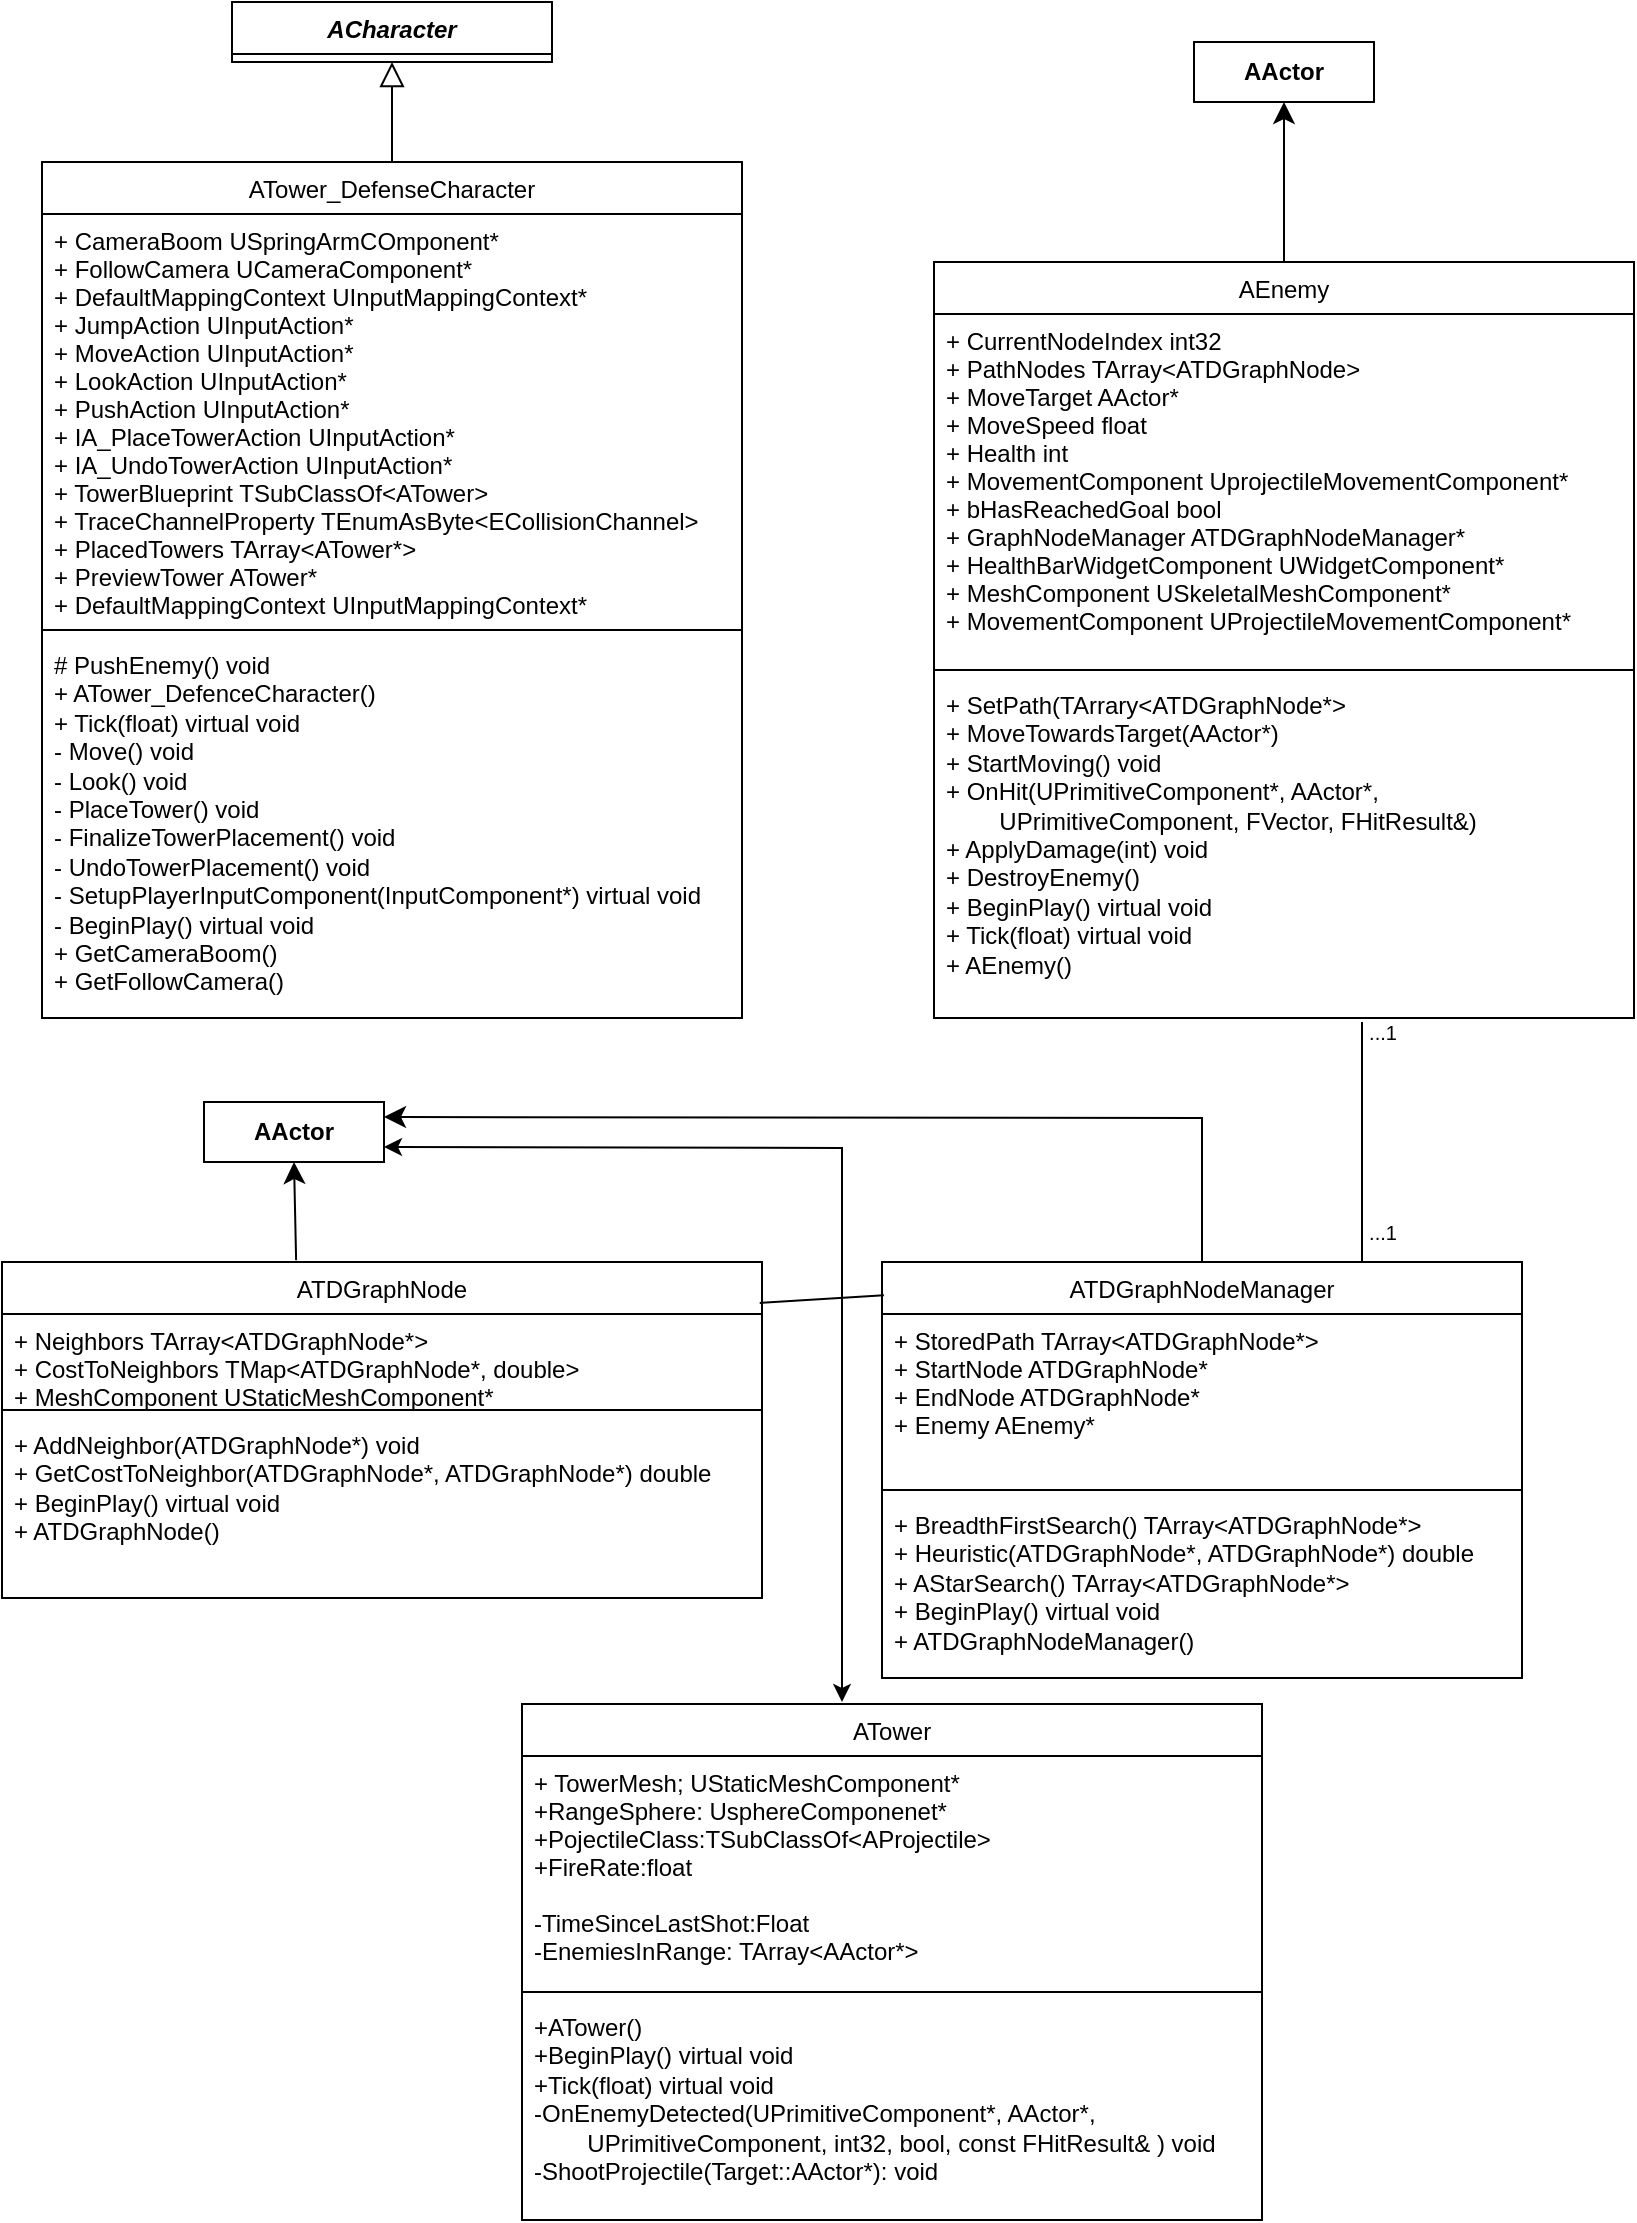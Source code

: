<mxfile version="25.0.0">
  <diagram id="C5RBs43oDa-KdzZeNtuy" name="Page-1">
    <mxGraphModel dx="1436" dy="952" grid="1" gridSize="10" guides="1" tooltips="1" connect="1" arrows="1" fold="1" page="1" pageScale="1" pageWidth="827" pageHeight="1169" math="0" shadow="0">
      <root>
        <mxCell id="WIyWlLk6GJQsqaUBKTNV-0" />
        <mxCell id="WIyWlLk6GJQsqaUBKTNV-1" parent="WIyWlLk6GJQsqaUBKTNV-0" />
        <mxCell id="zkfFHV4jXpPFQw0GAbJ--0" value="ACharacter" style="swimlane;fontStyle=3;align=center;verticalAlign=top;childLayout=stackLayout;horizontal=1;startSize=26;horizontalStack=0;resizeParent=1;resizeLast=0;collapsible=1;marginBottom=0;rounded=0;shadow=0;strokeWidth=1;" parent="WIyWlLk6GJQsqaUBKTNV-1" vertex="1">
          <mxGeometry x="115" y="40" width="160" height="30" as="geometry">
            <mxRectangle x="230" y="140" width="160" height="26" as="alternateBounds" />
          </mxGeometry>
        </mxCell>
        <mxCell id="zkfFHV4jXpPFQw0GAbJ--13" value="ATower_DefenseCharacter" style="swimlane;fontStyle=0;align=center;verticalAlign=top;childLayout=stackLayout;horizontal=1;startSize=26;horizontalStack=0;resizeParent=1;resizeLast=0;collapsible=1;marginBottom=0;rounded=0;shadow=0;strokeWidth=1;" parent="WIyWlLk6GJQsqaUBKTNV-1" vertex="1">
          <mxGeometry x="20" y="120" width="350" height="428" as="geometry">
            <mxRectangle x="340" y="380" width="170" height="26" as="alternateBounds" />
          </mxGeometry>
        </mxCell>
        <mxCell id="zkfFHV4jXpPFQw0GAbJ--14" value="+ CameraBoom USpringArmCOmponent*&#xa;+ FollowCamera UCameraComponent*&#xa;+ DefaultMappingContext UInputMappingContext* &#xa;+ JumpAction UInputAction*&#xa;+ MoveAction UInputAction*&#xa;+ LookAction UInputAction*&#xa;+ PushAction UInputAction*&#xa;+ IA_PlaceTowerAction UInputAction*&#xa;+ IA_UndoTowerAction UInputAction*&#xa;+ TowerBlueprint TSubClassOf&lt;ATower&gt;&#xa;+ TraceChannelProperty TEnumAsByte&lt;ECollisionChannel&gt;&#xa;+ PlacedTowers TArray&lt;ATower*&gt;&#xa;+ PreviewTower ATower*&#xa;+ DefaultMappingContext UInputMappingContext*" style="text;align=left;verticalAlign=top;spacingLeft=4;spacingRight=4;overflow=hidden;rotatable=0;points=[[0,0.5],[1,0.5]];portConstraint=eastwest;" parent="zkfFHV4jXpPFQw0GAbJ--13" vertex="1">
          <mxGeometry y="26" width="350" height="204" as="geometry" />
        </mxCell>
        <mxCell id="zkfFHV4jXpPFQw0GAbJ--15" value="" style="line;html=1;strokeWidth=1;align=left;verticalAlign=middle;spacingTop=-1;spacingLeft=3;spacingRight=3;rotatable=0;labelPosition=right;points=[];portConstraint=eastwest;" parent="zkfFHV4jXpPFQw0GAbJ--13" vertex="1">
          <mxGeometry y="230" width="350" height="8" as="geometry" />
        </mxCell>
        <mxCell id="PW2wVgRJ4aBl7MUuCcuQ-5" value="# PushEnemy() void&lt;div&gt;+ ATower_DefenceCharacter()&lt;/div&gt;&lt;div&gt;+ Tick(float) virtual void&lt;/div&gt;&lt;div&gt;- Move() void&lt;/div&gt;&lt;div&gt;- Look() void&lt;/div&gt;&lt;div&gt;- PlaceTower() void&lt;/div&gt;&lt;div&gt;- FinalizeTowerPlacement() void&lt;/div&gt;&lt;div&gt;- UndoTowerPlacement() void&lt;/div&gt;&lt;div&gt;- SetupPlayerInputComponent(InputComponent*) virtual void&lt;/div&gt;&lt;div&gt;- BeginPlay() virtual void&lt;/div&gt;&lt;div&gt;+ GetCameraBoom()&lt;/div&gt;&lt;div&gt;+ GetFollowCamera()&lt;/div&gt;" style="text;html=1;align=left;verticalAlign=top;resizable=0;points=[];autosize=1;strokeColor=none;fillColor=none;fontSize=12;spacingLeft=4;spacingRight=4;" parent="zkfFHV4jXpPFQw0GAbJ--13" vertex="1">
          <mxGeometry y="238" width="350" height="190" as="geometry" />
        </mxCell>
        <mxCell id="zkfFHV4jXpPFQw0GAbJ--16" value="" style="endArrow=block;endSize=10;endFill=0;shadow=0;strokeWidth=1;rounded=0;curved=0;edgeStyle=elbowEdgeStyle;elbow=vertical;" parent="WIyWlLk6GJQsqaUBKTNV-1" source="zkfFHV4jXpPFQw0GAbJ--13" target="zkfFHV4jXpPFQw0GAbJ--0" edge="1">
          <mxGeometry width="160" relative="1" as="geometry">
            <mxPoint x="105" y="283" as="sourcePoint" />
            <mxPoint x="205" y="181" as="targetPoint" />
          </mxGeometry>
        </mxCell>
        <mxCell id="PW2wVgRJ4aBl7MUuCcuQ-12" style="edgeStyle=none;curved=1;rounded=0;orthogonalLoop=1;jettySize=auto;html=1;exitX=0.5;exitY=0;exitDx=0;exitDy=0;entryX=0.5;entryY=1;entryDx=0;entryDy=0;fontSize=12;startSize=8;endSize=8;" parent="WIyWlLk6GJQsqaUBKTNV-1" source="PW2wVgRJ4aBl7MUuCcuQ-7" target="PW2wVgRJ4aBl7MUuCcuQ-11" edge="1">
          <mxGeometry relative="1" as="geometry" />
        </mxCell>
        <mxCell id="PW2wVgRJ4aBl7MUuCcuQ-7" value="AEnemy" style="swimlane;fontStyle=0;align=center;verticalAlign=top;childLayout=stackLayout;horizontal=1;startSize=26;horizontalStack=0;resizeParent=1;resizeLast=0;collapsible=1;marginBottom=0;rounded=0;shadow=0;strokeWidth=1;" parent="WIyWlLk6GJQsqaUBKTNV-1" vertex="1">
          <mxGeometry x="466" y="170" width="350" height="378" as="geometry">
            <mxRectangle x="340" y="380" width="170" height="26" as="alternateBounds" />
          </mxGeometry>
        </mxCell>
        <mxCell id="PW2wVgRJ4aBl7MUuCcuQ-8" value="+ CurrentNodeIndex int32&#xa;+ PathNodes TArray&lt;ATDGraphNode&gt;&#xa;+ MoveTarget AActor*&#xa;+ MoveSpeed float&#xa;+ Health int&#xa;+ MovementComponent UprojectileMovementComponent*&#xa;+ bHasReachedGoal bool&#xa;+ GraphNodeManager ATDGraphNodeManager* &#xa;+ HealthBarWidgetComponent UWidgetComponent*&#xa;+ MeshComponent USkeletalMeshComponent*&#xa;+ MovementComponent UProjectileMovementComponent*" style="text;align=left;verticalAlign=top;spacingLeft=4;spacingRight=4;overflow=hidden;rotatable=0;points=[[0,0.5],[1,0.5]];portConstraint=eastwest;" parent="PW2wVgRJ4aBl7MUuCcuQ-7" vertex="1">
          <mxGeometry y="26" width="350" height="174" as="geometry" />
        </mxCell>
        <mxCell id="PW2wVgRJ4aBl7MUuCcuQ-9" value="" style="line;html=1;strokeWidth=1;align=left;verticalAlign=middle;spacingTop=-1;spacingLeft=3;spacingRight=3;rotatable=0;labelPosition=right;points=[];portConstraint=eastwest;" parent="PW2wVgRJ4aBl7MUuCcuQ-7" vertex="1">
          <mxGeometry y="200" width="350" height="8" as="geometry" />
        </mxCell>
        <mxCell id="PW2wVgRJ4aBl7MUuCcuQ-10" value="&lt;div&gt;+ SetPath(TArrary&amp;lt;ATDGraphNode*&amp;gt;&lt;/div&gt;&lt;div&gt;+ MoveTowardsTarget(AActor*)&lt;/div&gt;&lt;div&gt;+ StartMoving() void&lt;/div&gt;&lt;div&gt;+ OnHit(UPrimitiveComponent*, AActor*,&amp;nbsp;&lt;/div&gt;&lt;div&gt;&lt;span style=&quot;white-space: pre;&quot;&gt;&#x9;&lt;/span&gt;UPrimitiveComponent, FVector, FHitResult&amp;amp;)&lt;/div&gt;&lt;div&gt;+ ApplyDamage(int) void&lt;/div&gt;&lt;div&gt;+ DestroyEnemy()&lt;/div&gt;&lt;div&gt;+ BeginPlay() virtual void&lt;/div&gt;&lt;div&gt;+ Tick(float) virtual void&lt;/div&gt;&lt;div&gt;+ AEnemy()&lt;/div&gt;" style="text;html=1;align=left;verticalAlign=top;resizable=0;points=[];autosize=1;strokeColor=none;fillColor=none;fontSize=12;spacingLeft=4;spacingRight=4;" parent="PW2wVgRJ4aBl7MUuCcuQ-7" vertex="1">
          <mxGeometry y="208" width="350" height="160" as="geometry" />
        </mxCell>
        <mxCell id="PW2wVgRJ4aBl7MUuCcuQ-11" value="&lt;b&gt;AActor&lt;/b&gt;" style="rounded=0;whiteSpace=wrap;html=1;" parent="WIyWlLk6GJQsqaUBKTNV-1" vertex="1">
          <mxGeometry x="596" y="60" width="90" height="30" as="geometry" />
        </mxCell>
        <mxCell id="XAJqpwyT4UoNk6qAI_cx-5" style="edgeStyle=none;curved=1;rounded=0;orthogonalLoop=1;jettySize=auto;html=1;exitX=0.387;exitY=-0.005;exitDx=0;exitDy=0;fontSize=12;startSize=8;endSize=8;exitPerimeter=0;" parent="WIyWlLk6GJQsqaUBKTNV-1" source="XAJqpwyT4UoNk6qAI_cx-0" edge="1">
          <mxGeometry relative="1" as="geometry">
            <mxPoint x="146" y="620" as="targetPoint" />
          </mxGeometry>
        </mxCell>
        <mxCell id="XAJqpwyT4UoNk6qAI_cx-0" value="ATDGraphNode" style="swimlane;fontStyle=0;align=center;verticalAlign=top;childLayout=stackLayout;horizontal=1;startSize=26;horizontalStack=0;resizeParent=1;resizeLast=0;collapsible=1;marginBottom=0;rounded=0;shadow=0;strokeWidth=1;" parent="WIyWlLk6GJQsqaUBKTNV-1" vertex="1">
          <mxGeometry y="670" width="380" height="168" as="geometry">
            <mxRectangle x="340" y="380" width="170" height="26" as="alternateBounds" />
          </mxGeometry>
        </mxCell>
        <mxCell id="XAJqpwyT4UoNk6qAI_cx-1" value="+ Neighbors TArray&lt;ATDGraphNode*&gt;&#xa;+ CostToNeighbors TMap&lt;ATDGraphNode*, double&gt;&#xa;+ MeshComponent UStaticMeshComponent*&#xa;&#xa;" style="text;align=left;verticalAlign=top;spacingLeft=4;spacingRight=4;overflow=hidden;rotatable=0;points=[[0,0.5],[1,0.5]];portConstraint=eastwest;" parent="XAJqpwyT4UoNk6qAI_cx-0" vertex="1">
          <mxGeometry y="26" width="380" height="44" as="geometry" />
        </mxCell>
        <mxCell id="XAJqpwyT4UoNk6qAI_cx-2" value="" style="line;html=1;strokeWidth=1;align=left;verticalAlign=middle;spacingTop=-1;spacingLeft=3;spacingRight=3;rotatable=0;labelPosition=right;points=[];portConstraint=eastwest;" parent="XAJqpwyT4UoNk6qAI_cx-0" vertex="1">
          <mxGeometry y="70" width="380" height="8" as="geometry" />
        </mxCell>
        <mxCell id="XAJqpwyT4UoNk6qAI_cx-3" value="+ AddNeighbor(ATDGraphNode*) void&lt;div&gt;+ GetCostToNeighbor(ATDGraphNode*, ATDGraphNode*) double&lt;br&gt;&lt;div&gt;+ BeginPlay() virtual void&lt;/div&gt;&lt;div&gt;+ ATDGraphNode()&amp;nbsp;&lt;/div&gt;&lt;div&gt;&lt;br&gt;&lt;/div&gt;&lt;/div&gt;" style="text;html=1;align=left;verticalAlign=top;resizable=0;points=[];autosize=1;strokeColor=none;fillColor=none;fontSize=12;spacingLeft=4;spacingRight=4;" parent="XAJqpwyT4UoNk6qAI_cx-0" vertex="1">
          <mxGeometry y="78" width="380" height="90" as="geometry" />
        </mxCell>
        <mxCell id="XAJqpwyT4UoNk6qAI_cx-4" value="&lt;b&gt;AActor&lt;/b&gt;" style="rounded=0;whiteSpace=wrap;html=1;" parent="WIyWlLk6GJQsqaUBKTNV-1" vertex="1">
          <mxGeometry x="101" y="590" width="90" height="30" as="geometry" />
        </mxCell>
        <mxCell id="XAJqpwyT4UoNk6qAI_cx-10" style="edgeStyle=none;curved=0;rounded=0;orthogonalLoop=1;jettySize=auto;html=1;exitX=0.5;exitY=0;exitDx=0;exitDy=0;entryX=1;entryY=0.5;entryDx=0;entryDy=0;fontSize=12;startSize=8;endSize=8;strokeColor=none;" parent="WIyWlLk6GJQsqaUBKTNV-1" source="XAJqpwyT4UoNk6qAI_cx-6" target="XAJqpwyT4UoNk6qAI_cx-4" edge="1">
          <mxGeometry relative="1" as="geometry">
            <Array as="points">
              <mxPoint x="520" y="800" />
              <mxPoint x="477" y="605" />
            </Array>
          </mxGeometry>
        </mxCell>
        <mxCell id="XAJqpwyT4UoNk6qAI_cx-11" style="edgeStyle=none;curved=0;rounded=0;orthogonalLoop=1;jettySize=auto;html=1;exitX=0.5;exitY=0;exitDx=0;exitDy=0;fontSize=12;startSize=8;endSize=8;entryX=1;entryY=0.25;entryDx=0;entryDy=0;" parent="WIyWlLk6GJQsqaUBKTNV-1" source="XAJqpwyT4UoNk6qAI_cx-6" target="XAJqpwyT4UoNk6qAI_cx-4" edge="1">
          <mxGeometry relative="1" as="geometry">
            <Array as="points">
              <mxPoint x="600" y="598" />
            </Array>
            <mxPoint x="200" y="600" as="targetPoint" />
          </mxGeometry>
        </mxCell>
        <mxCell id="XAJqpwyT4UoNk6qAI_cx-6" value="ATDGraphNodeManager" style="swimlane;fontStyle=0;align=center;verticalAlign=top;childLayout=stackLayout;horizontal=1;startSize=26;horizontalStack=0;resizeParent=1;resizeLast=0;collapsible=1;marginBottom=0;rounded=0;shadow=0;strokeWidth=1;" parent="WIyWlLk6GJQsqaUBKTNV-1" vertex="1">
          <mxGeometry x="440" y="670" width="320" height="208" as="geometry">
            <mxRectangle x="340" y="380" width="170" height="26" as="alternateBounds" />
          </mxGeometry>
        </mxCell>
        <mxCell id="XAJqpwyT4UoNk6qAI_cx-7" value="+ StoredPath TArray&lt;ATDGraphNode*&gt;&#xa;+ StartNode ATDGraphNode*&#xa;+ EndNode ATDGraphNode*&#xa;+ Enemy AEnemy*" style="text;align=left;verticalAlign=top;spacingLeft=4;spacingRight=4;overflow=hidden;rotatable=0;points=[[0,0.5],[1,0.5]];portConstraint=eastwest;" parent="XAJqpwyT4UoNk6qAI_cx-6" vertex="1">
          <mxGeometry y="26" width="320" height="84" as="geometry" />
        </mxCell>
        <mxCell id="XAJqpwyT4UoNk6qAI_cx-8" value="" style="line;html=1;strokeWidth=1;align=left;verticalAlign=middle;spacingTop=-1;spacingLeft=3;spacingRight=3;rotatable=0;labelPosition=right;points=[];portConstraint=eastwest;" parent="XAJqpwyT4UoNk6qAI_cx-6" vertex="1">
          <mxGeometry y="110" width="320" height="8" as="geometry" />
        </mxCell>
        <mxCell id="XAJqpwyT4UoNk6qAI_cx-9" value="+ BreadthFirstSearch() TArray&amp;lt;ATDGraphNode*&amp;gt;&lt;div&gt;+ Heuristic(ATDGraphNode*, ATDGraphNode*) double&lt;/div&gt;&lt;div&gt;+ AStarSearch() TArray&amp;lt;ATDGraphNode*&amp;gt;&lt;/div&gt;&lt;div&gt;+ BeginPlay() virtual void&lt;/div&gt;&lt;div&gt;+ ATDGraphNodeManager()&lt;/div&gt;" style="text;html=1;align=left;verticalAlign=top;resizable=0;points=[];autosize=1;strokeColor=none;fillColor=none;fontSize=12;spacingLeft=4;spacingRight=4;" parent="XAJqpwyT4UoNk6qAI_cx-6" vertex="1">
          <mxGeometry y="118" width="320" height="90" as="geometry" />
        </mxCell>
        <mxCell id="XAJqpwyT4UoNk6qAI_cx-12" value="" style="endArrow=none;html=1;rounded=0;fontSize=12;startSize=8;endSize=8;curved=1;entryX=0.003;entryY=0.08;entryDx=0;entryDy=0;entryPerimeter=0;exitX=0.997;exitY=0.122;exitDx=0;exitDy=0;exitPerimeter=0;" parent="WIyWlLk6GJQsqaUBKTNV-1" source="XAJqpwyT4UoNk6qAI_cx-0" target="XAJqpwyT4UoNk6qAI_cx-6" edge="1">
          <mxGeometry width="50" height="50" relative="1" as="geometry">
            <mxPoint x="360" y="660" as="sourcePoint" />
            <mxPoint x="330" y="630" as="targetPoint" />
          </mxGeometry>
        </mxCell>
        <mxCell id="XAJqpwyT4UoNk6qAI_cx-13" value="" style="endArrow=none;html=1;rounded=0;fontSize=12;startSize=8;endSize=8;curved=1;exitX=0.75;exitY=0;exitDx=0;exitDy=0;" parent="WIyWlLk6GJQsqaUBKTNV-1" edge="1" source="XAJqpwyT4UoNk6qAI_cx-6">
          <mxGeometry width="50" height="50" relative="1" as="geometry">
            <mxPoint x="680" y="693" as="sourcePoint" />
            <mxPoint x="680" y="550" as="targetPoint" />
          </mxGeometry>
        </mxCell>
        <mxCell id="XAJqpwyT4UoNk6qAI_cx-15" value="...1" style="text;html=1;align=center;verticalAlign=middle;resizable=0;points=[];autosize=1;strokeColor=none;fillColor=none;fontSize=10;" parent="WIyWlLk6GJQsqaUBKTNV-1" vertex="1">
          <mxGeometry x="670" y="540" width="40" height="30" as="geometry" />
        </mxCell>
        <mxCell id="XAJqpwyT4UoNk6qAI_cx-17" value="...1" style="text;html=1;align=center;verticalAlign=middle;resizable=0;points=[];autosize=1;strokeColor=none;fillColor=none;fontSize=10;" parent="WIyWlLk6GJQsqaUBKTNV-1" vertex="1">
          <mxGeometry x="670" y="640" width="40" height="30" as="geometry" />
        </mxCell>
        <mxCell id="mudshTYyo5GjmsjhpbmB-0" value="ATower" style="swimlane;fontStyle=0;align=center;verticalAlign=top;childLayout=stackLayout;horizontal=1;startSize=26;horizontalStack=0;resizeParent=1;resizeLast=0;collapsible=1;marginBottom=0;rounded=0;shadow=0;strokeWidth=1;" parent="WIyWlLk6GJQsqaUBKTNV-1" vertex="1">
          <mxGeometry x="260" y="891" width="370" height="258" as="geometry">
            <mxRectangle x="340" y="380" width="170" height="26" as="alternateBounds" />
          </mxGeometry>
        </mxCell>
        <mxCell id="mudshTYyo5GjmsjhpbmB-1" value="+ TowerMesh; UStaticMeshComponent* &#xa;+RangeSphere: UsphereComponenet*&#xa;+PojectileClass:TSubClassOf&lt;AProjectile&gt;&#xa;+FireRate:float&#xa;&#xa;-TimeSinceLastShot:Float&#xa;-EnemiesInRange: TArray&lt;AActor*&gt;" style="text;align=left;verticalAlign=top;spacingLeft=4;spacingRight=4;overflow=hidden;rotatable=0;points=[[0,0.5],[1,0.5]];portConstraint=eastwest;" parent="mudshTYyo5GjmsjhpbmB-0" vertex="1">
          <mxGeometry y="26" width="370" height="114" as="geometry" />
        </mxCell>
        <mxCell id="mudshTYyo5GjmsjhpbmB-2" value="" style="line;html=1;strokeWidth=1;align=left;verticalAlign=middle;spacingTop=-1;spacingLeft=3;spacingRight=3;rotatable=0;labelPosition=right;points=[];portConstraint=eastwest;" parent="mudshTYyo5GjmsjhpbmB-0" vertex="1">
          <mxGeometry y="140" width="370" height="8" as="geometry" />
        </mxCell>
        <mxCell id="mudshTYyo5GjmsjhpbmB-3" value="+ATower()&lt;br style=&quot;padding: 0px; margin: 0px;&quot;&gt;+BeginPlay() virtual void&lt;br style=&quot;padding: 0px; margin: 0px;&quot;&gt;+Tick(float) virtual void&lt;br style=&quot;padding: 0px; margin: 0px;&quot;&gt;-OnEnemyDetected(UPrimitiveComponent*, AActor*,&amp;nbsp;&lt;div&gt;&amp;nbsp;&lt;span style=&quot;white-space: pre;&quot;&gt;&#x9;&lt;/span&gt;UPrimitiveComponent, int32, bool, const FHitResult&amp;amp; )&amp;nbsp;&lt;span style=&quot;background-color: initial;&quot;&gt;void&lt;/span&gt;&lt;/div&gt;&lt;div&gt;-ShootProjectile(Target::AActor*): void&lt;/div&gt;" style="text;html=1;align=left;verticalAlign=top;resizable=0;points=[];autosize=1;strokeColor=none;fillColor=none;fontSize=12;spacingLeft=4;spacingRight=4;" parent="mudshTYyo5GjmsjhpbmB-0" vertex="1">
          <mxGeometry y="148" width="370" height="100" as="geometry" />
        </mxCell>
        <mxCell id="mudshTYyo5GjmsjhpbmB-4" value="" style="endArrow=classic;startArrow=classic;html=1;rounded=0;entryX=1;entryY=0.75;entryDx=0;entryDy=0;" parent="WIyWlLk6GJQsqaUBKTNV-1" target="XAJqpwyT4UoNk6qAI_cx-4" edge="1">
          <mxGeometry width="50" height="50" relative="1" as="geometry">
            <mxPoint x="420" y="890" as="sourcePoint" />
            <mxPoint x="300" y="800" as="targetPoint" />
            <Array as="points">
              <mxPoint x="420" y="840" />
              <mxPoint x="420" y="800" />
              <mxPoint x="420" y="720" />
              <mxPoint x="420" y="613" />
            </Array>
          </mxGeometry>
        </mxCell>
      </root>
    </mxGraphModel>
  </diagram>
</mxfile>
